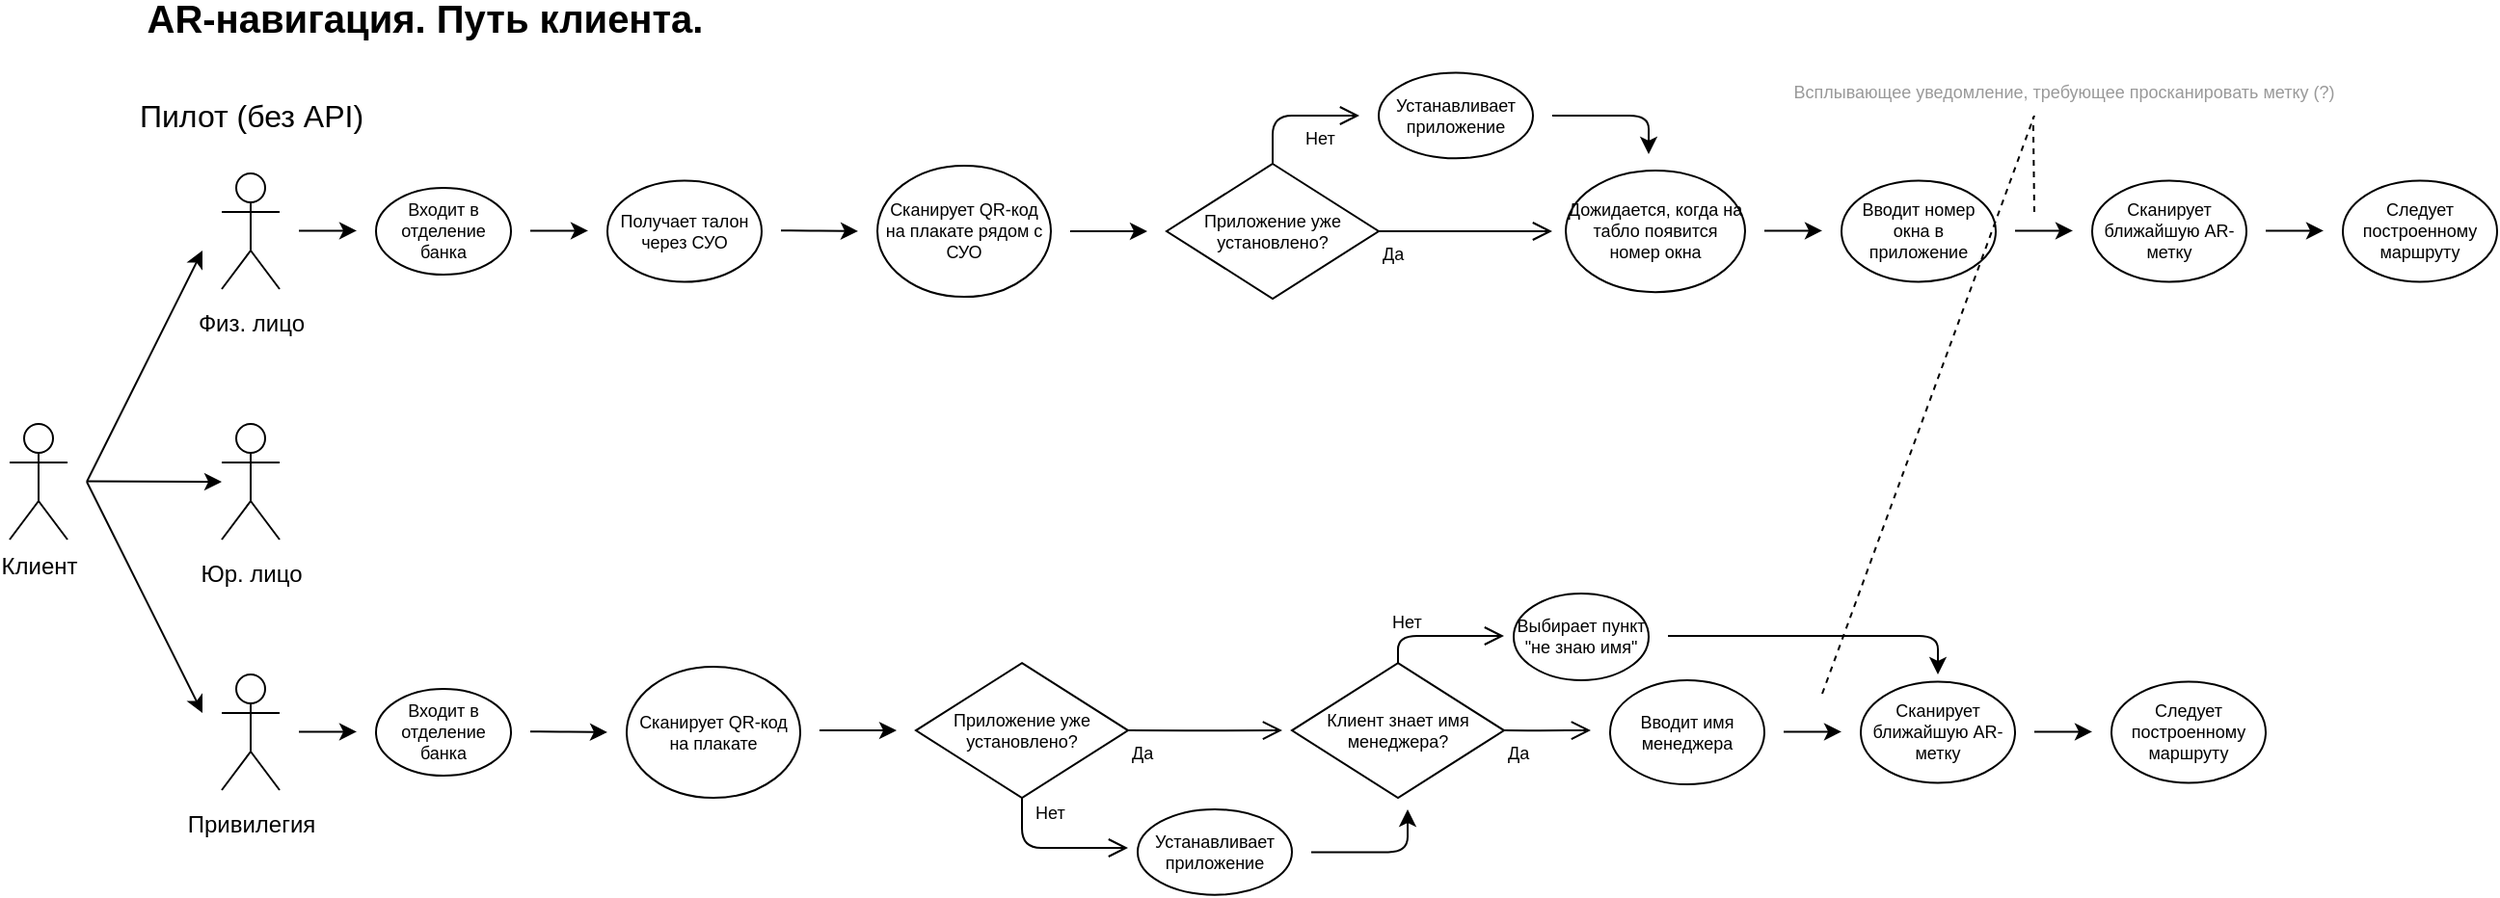 <mxfile version="13.8.5" type="github">
  <diagram id="Rl4V-yFyULAMdKKbUMDl" name="Page-1">
    <mxGraphModel dx="922" dy="585" grid="1" gridSize="10" guides="1" tooltips="1" connect="1" arrows="1" fold="1" page="1" pageScale="1" pageWidth="827" pageHeight="1169" math="0" shadow="0">
      <root>
        <mxCell id="0" />
        <mxCell id="1" parent="0" />
        <mxCell id="6beYRVkDOcadKEBixAy4-1" value="&lt;p class=&quot;MsoNormal&quot; style=&quot;margin: 0cm 0cm 8pt; line-height: 15.693px; font-size: 20px;&quot;&gt;&lt;span style=&quot;font-size: 20px;&quot;&gt;&lt;span lang=&quot;EN-US&quot; style=&quot;font-size: 20px; line-height: 17.12px;&quot;&gt;AR&lt;/span&gt;&lt;/span&gt;&lt;span style=&quot;font-size: 20px;&quot;&gt;&lt;span style=&quot;font-size: 20px; line-height: 17.12px;&quot;&gt;-навигация. Путь клиента.&lt;/span&gt;&lt;/span&gt;&lt;/p&gt;" style="text;html=1;align=center;verticalAlign=middle;resizable=0;points=[];autosize=1;fontFamily=Helvetica;fontStyle=1;fontSize=20;" vertex="1" parent="1">
          <mxGeometry x="80" y="50" width="310" height="30" as="geometry" />
        </mxCell>
        <mxCell id="6beYRVkDOcadKEBixAy4-2" value="Клиент" style="shape=umlActor;verticalLabelPosition=bottom;verticalAlign=top;html=1;outlineConnect=0;fontFamily=Helvetica;align=center;" vertex="1" parent="1">
          <mxGeometry x="20" y="270" width="30" height="60" as="geometry" />
        </mxCell>
        <mxCell id="6beYRVkDOcadKEBixAy4-3" value="Пилот (без API)" style="text;html=1;align=center;verticalAlign=middle;resizable=0;points=[];autosize=1;fontSize=16;fontFamily=Helvetica;" vertex="1" parent="1">
          <mxGeometry x="80" y="100" width="130" height="20" as="geometry" />
        </mxCell>
        <mxCell id="6beYRVkDOcadKEBixAy4-6" value="" style="endArrow=classic;html=1;fontFamily=Helvetica;fontSize=16;" edge="1" parent="1">
          <mxGeometry width="50" height="50" relative="1" as="geometry">
            <mxPoint x="60" y="300" as="sourcePoint" />
            <mxPoint x="120" y="180" as="targetPoint" />
          </mxGeometry>
        </mxCell>
        <mxCell id="6beYRVkDOcadKEBixAy4-7" value="" style="endArrow=classic;html=1;fontFamily=Helvetica;fontSize=16;" edge="1" parent="1">
          <mxGeometry width="50" height="50" relative="1" as="geometry">
            <mxPoint x="60" y="299.76" as="sourcePoint" />
            <mxPoint x="130" y="300" as="targetPoint" />
          </mxGeometry>
        </mxCell>
        <mxCell id="6beYRVkDOcadKEBixAy4-8" value="" style="endArrow=classic;html=1;fontFamily=Helvetica;fontSize=16;" edge="1" parent="1">
          <mxGeometry width="50" height="50" relative="1" as="geometry">
            <mxPoint x="60" y="300" as="sourcePoint" />
            <mxPoint x="120" y="420" as="targetPoint" />
          </mxGeometry>
        </mxCell>
        <mxCell id="6beYRVkDOcadKEBixAy4-9" value="&lt;font style=&quot;font-size: 12px&quot;&gt;Физ. лицо&lt;/font&gt;" style="shape=umlActor;verticalLabelPosition=bottom;verticalAlign=top;html=1;outlineConnect=0;fontFamily=Helvetica;fontSize=16;align=center;" vertex="1" parent="1">
          <mxGeometry x="130" y="140" width="30" height="60" as="geometry" />
        </mxCell>
        <mxCell id="6beYRVkDOcadKEBixAy4-10" value="&lt;font style=&quot;font-size: 12px&quot;&gt;Юр. лицо&lt;/font&gt;" style="shape=umlActor;verticalLabelPosition=bottom;verticalAlign=top;html=1;outlineConnect=0;fontFamily=Helvetica;fontSize=16;align=center;" vertex="1" parent="1">
          <mxGeometry x="130" y="270" width="30" height="60" as="geometry" />
        </mxCell>
        <mxCell id="6beYRVkDOcadKEBixAy4-11" value="&lt;font style=&quot;font-size: 12px&quot;&gt;Привилегия&lt;/font&gt;" style="shape=umlActor;verticalLabelPosition=bottom;verticalAlign=top;html=1;outlineConnect=0;fontFamily=Helvetica;fontSize=16;align=center;" vertex="1" parent="1">
          <mxGeometry x="130" y="400" width="30" height="60" as="geometry" />
        </mxCell>
        <mxCell id="6beYRVkDOcadKEBixAy4-12" value="" style="endArrow=classic;html=1;fontFamily=Helvetica;fontSize=16;" edge="1" parent="1">
          <mxGeometry width="50" height="50" relative="1" as="geometry">
            <mxPoint x="170" y="169.71" as="sourcePoint" />
            <mxPoint x="200" y="169.71" as="targetPoint" />
            <Array as="points">
              <mxPoint x="180" y="169.71" />
            </Array>
          </mxGeometry>
        </mxCell>
        <mxCell id="6beYRVkDOcadKEBixAy4-17" value="Входит в отделение банка" style="ellipse;fontFamily=Helvetica;fontSize=9;align=center;verticalAlign=middle;horizontal=1;spacing=2;whiteSpace=wrap;html=1;" vertex="1" parent="1">
          <mxGeometry x="210" y="147.5" width="70" height="45" as="geometry" />
        </mxCell>
        <mxCell id="6beYRVkDOcadKEBixAy4-24" value="" style="endArrow=classic;html=1;fontFamily=Helvetica;fontSize=16;" edge="1" parent="1">
          <mxGeometry width="50" height="50" relative="1" as="geometry">
            <mxPoint x="170" y="429.71" as="sourcePoint" />
            <mxPoint x="200" y="429.71" as="targetPoint" />
            <Array as="points">
              <mxPoint x="180" y="429.71" />
            </Array>
          </mxGeometry>
        </mxCell>
        <mxCell id="6beYRVkDOcadKEBixAy4-25" value="Входит в отделение банка" style="ellipse;fontFamily=Helvetica;fontSize=9;align=center;verticalAlign=middle;horizontal=1;spacing=2;whiteSpace=wrap;html=1;" vertex="1" parent="1">
          <mxGeometry x="210" y="407.5" width="70" height="45" as="geometry" />
        </mxCell>
        <mxCell id="6beYRVkDOcadKEBixAy4-32" value="" style="endArrow=classic;html=1;fontFamily=Helvetica;fontSize=16;" edge="1" parent="1">
          <mxGeometry width="50" height="50" relative="1" as="geometry">
            <mxPoint x="290" y="169.71" as="sourcePoint" />
            <mxPoint x="320" y="169.71" as="targetPoint" />
            <Array as="points">
              <mxPoint x="300" y="169.71" />
            </Array>
          </mxGeometry>
        </mxCell>
        <mxCell id="6beYRVkDOcadKEBixAy4-33" value="Получает талон через СУО" style="ellipse;fontFamily=Helvetica;fontSize=9;align=center;verticalAlign=middle;horizontal=1;spacing=2;whiteSpace=wrap;html=1;" vertex="1" parent="1">
          <mxGeometry x="330" y="143.75" width="80" height="52.5" as="geometry" />
        </mxCell>
        <mxCell id="6beYRVkDOcadKEBixAy4-34" value="" style="endArrow=classic;html=1;fontFamily=Helvetica;fontSize=16;" edge="1" parent="1">
          <mxGeometry width="50" height="50" relative="1" as="geometry">
            <mxPoint x="420" y="169.58" as="sourcePoint" />
            <mxPoint x="460" y="170" as="targetPoint" />
            <Array as="points">
              <mxPoint x="430" y="169.58" />
            </Array>
          </mxGeometry>
        </mxCell>
        <mxCell id="6beYRVkDOcadKEBixAy4-35" value="Сканирует QR-код на плакате рядом с СУО" style="ellipse;fontFamily=Helvetica;fontSize=9;align=center;verticalAlign=middle;horizontal=1;spacing=2;whiteSpace=wrap;html=1;" vertex="1" parent="1">
          <mxGeometry x="470" y="135.94" width="90" height="68.12" as="geometry" />
        </mxCell>
        <mxCell id="6beYRVkDOcadKEBixAy4-46" value="Приложение уже установлено?" style="rhombus;whiteSpace=wrap;html=1;fontFamily=Helvetica;fontSize=9;align=center;fillColor=none;" vertex="1" parent="1">
          <mxGeometry x="620" y="135" width="110" height="70" as="geometry" />
        </mxCell>
        <mxCell id="6beYRVkDOcadKEBixAy4-47" value="Нет" style="edgeStyle=orthogonalEdgeStyle;html=1;align=left;verticalAlign=bottom;endArrow=open;endSize=8;fontFamily=Helvetica;fontSize=9;exitX=0.5;exitY=0;exitDx=0;exitDy=0;" edge="1" source="6beYRVkDOcadKEBixAy4-46" parent="1">
          <mxGeometry x="0.143" y="-20" relative="1" as="geometry">
            <mxPoint x="720" y="110" as="targetPoint" />
            <Array as="points">
              <mxPoint x="675" y="110" />
            </Array>
            <mxPoint as="offset" />
          </mxGeometry>
        </mxCell>
        <mxCell id="6beYRVkDOcadKEBixAy4-48" value="Да" style="edgeStyle=orthogonalEdgeStyle;html=1;align=left;verticalAlign=top;endArrow=open;endSize=8;fontFamily=Helvetica;fontSize=9;exitX=1;exitY=0.5;exitDx=0;exitDy=0;" edge="1" source="6beYRVkDOcadKEBixAy4-46" parent="1">
          <mxGeometry x="-1" relative="1" as="geometry">
            <mxPoint x="820" y="170" as="targetPoint" />
            <mxPoint x="750" y="170" as="sourcePoint" />
          </mxGeometry>
        </mxCell>
        <mxCell id="6beYRVkDOcadKEBixAy4-49" value="" style="endArrow=classic;html=1;fontFamily=Helvetica;fontSize=9;" edge="1" parent="1">
          <mxGeometry width="50" height="50" relative="1" as="geometry">
            <mxPoint x="570" y="170" as="sourcePoint" />
            <mxPoint x="610" y="170" as="targetPoint" />
          </mxGeometry>
        </mxCell>
        <mxCell id="6beYRVkDOcadKEBixAy4-50" value="Устанавливает приложение" style="ellipse;fontFamily=Helvetica;fontSize=9;align=center;verticalAlign=middle;horizontal=1;spacing=2;whiteSpace=wrap;html=1;" vertex="1" parent="1">
          <mxGeometry x="730" y="87.81" width="80" height="44.37" as="geometry" />
        </mxCell>
        <mxCell id="6beYRVkDOcadKEBixAy4-52" value="" style="endArrow=classic;html=1;strokeColor=#000000;fontFamily=Helvetica;fontSize=9;" edge="1" parent="1">
          <mxGeometry width="50" height="50" relative="1" as="geometry">
            <mxPoint x="820" y="110" as="sourcePoint" />
            <mxPoint x="870" y="130" as="targetPoint" />
            <Array as="points">
              <mxPoint x="870" y="110" />
            </Array>
          </mxGeometry>
        </mxCell>
        <mxCell id="6beYRVkDOcadKEBixAy4-53" value="Дожидается, когда на табло появится номер окна" style="ellipse;fontFamily=Helvetica;fontSize=9;align=center;verticalAlign=middle;horizontal=1;spacing=2;whiteSpace=wrap;html=1;" vertex="1" parent="1">
          <mxGeometry x="827" y="138.44" width="93" height="63.13" as="geometry" />
        </mxCell>
        <mxCell id="6beYRVkDOcadKEBixAy4-54" value="" style="endArrow=classic;html=1;fontFamily=Helvetica;fontSize=16;" edge="1" parent="1">
          <mxGeometry width="50" height="50" relative="1" as="geometry">
            <mxPoint x="930" y="169.71" as="sourcePoint" />
            <mxPoint x="960" y="169.71" as="targetPoint" />
            <Array as="points">
              <mxPoint x="940" y="169.71" />
            </Array>
          </mxGeometry>
        </mxCell>
        <mxCell id="6beYRVkDOcadKEBixAy4-55" value="Вводит номер окна в приложение" style="ellipse;fontFamily=Helvetica;fontSize=9;align=center;verticalAlign=middle;horizontal=1;spacing=2;whiteSpace=wrap;html=1;" vertex="1" parent="1">
          <mxGeometry x="970" y="143.75" width="80" height="52.5" as="geometry" />
        </mxCell>
        <mxCell id="6beYRVkDOcadKEBixAy4-56" value="" style="endArrow=classic;html=1;fontFamily=Helvetica;fontSize=16;" edge="1" parent="1">
          <mxGeometry width="50" height="50" relative="1" as="geometry">
            <mxPoint x="1060" y="169.71" as="sourcePoint" />
            <mxPoint x="1090" y="169.71" as="targetPoint" />
            <Array as="points">
              <mxPoint x="1070" y="169.71" />
            </Array>
          </mxGeometry>
        </mxCell>
        <mxCell id="6beYRVkDOcadKEBixAy4-57" value="Сканирует ближайшую AR-метку" style="ellipse;fontFamily=Helvetica;fontSize=9;align=center;verticalAlign=middle;horizontal=1;spacing=2;whiteSpace=wrap;html=1;" vertex="1" parent="1">
          <mxGeometry x="1100" y="143.75" width="80" height="52.5" as="geometry" />
        </mxCell>
        <mxCell id="6beYRVkDOcadKEBixAy4-58" value="Всплывающее уведомление, требующее просканировать метку (?)" style="text;html=1;align=center;verticalAlign=middle;resizable=0;points=[];autosize=1;fontSize=9;fontFamily=Helvetica;fontColor=#999999;" vertex="1" parent="1">
          <mxGeometry x="935" y="87.81" width="300" height="20" as="geometry" />
        </mxCell>
        <mxCell id="6beYRVkDOcadKEBixAy4-62" value="" style="endArrow=none;dashed=1;html=1;labelBackgroundColor=none;strokeColor=#000000;fontFamily=Helvetica;fontSize=9;fontColor=#999999;entryX=0.448;entryY=1.138;entryDx=0;entryDy=0;entryPerimeter=0;" edge="1" parent="1" target="6beYRVkDOcadKEBixAy4-58">
          <mxGeometry width="50" height="50" relative="1" as="geometry">
            <mxPoint x="1070" y="160" as="sourcePoint" />
            <mxPoint x="1140" y="220" as="targetPoint" />
          </mxGeometry>
        </mxCell>
        <mxCell id="6beYRVkDOcadKEBixAy4-63" value="" style="endArrow=classic;html=1;fontFamily=Helvetica;fontSize=16;" edge="1" parent="1">
          <mxGeometry width="50" height="50" relative="1" as="geometry">
            <mxPoint x="1190" y="169.71" as="sourcePoint" />
            <mxPoint x="1220" y="169.71" as="targetPoint" />
            <Array as="points">
              <mxPoint x="1200" y="169.71" />
            </Array>
          </mxGeometry>
        </mxCell>
        <mxCell id="6beYRVkDOcadKEBixAy4-64" value="Следует построенному маршруту" style="ellipse;fontFamily=Helvetica;fontSize=9;align=center;verticalAlign=middle;horizontal=1;spacing=2;whiteSpace=wrap;html=1;" vertex="1" parent="1">
          <mxGeometry x="1230" y="143.75" width="80" height="52.5" as="geometry" />
        </mxCell>
        <mxCell id="6beYRVkDOcadKEBixAy4-65" value="" style="endArrow=classic;html=1;fontFamily=Helvetica;fontSize=16;" edge="1" parent="1">
          <mxGeometry width="50" height="50" relative="1" as="geometry">
            <mxPoint x="290" y="429.58" as="sourcePoint" />
            <mxPoint x="330" y="430" as="targetPoint" />
            <Array as="points">
              <mxPoint x="300" y="429.58" />
            </Array>
          </mxGeometry>
        </mxCell>
        <mxCell id="6beYRVkDOcadKEBixAy4-66" value="Сканирует QR-код на плакате" style="ellipse;fontFamily=Helvetica;fontSize=9;align=center;verticalAlign=middle;horizontal=1;spacing=2;whiteSpace=wrap;html=1;" vertex="1" parent="1">
          <mxGeometry x="340" y="395.94" width="90" height="68.12" as="geometry" />
        </mxCell>
        <mxCell id="6beYRVkDOcadKEBixAy4-73" value="Приложение уже установлено?" style="rhombus;whiteSpace=wrap;html=1;fontFamily=Helvetica;fontSize=9;align=center;fillColor=none;" vertex="1" parent="1">
          <mxGeometry x="490" y="394.06" width="110" height="70" as="geometry" />
        </mxCell>
        <mxCell id="6beYRVkDOcadKEBixAy4-74" value="Нет" style="edgeStyle=orthogonalEdgeStyle;html=1;align=left;verticalAlign=bottom;endArrow=open;endSize=8;fontFamily=Helvetica;fontSize=9;exitX=0.5;exitY=1;exitDx=0;exitDy=0;" edge="1" parent="1" source="6beYRVkDOcadKEBixAy4-73">
          <mxGeometry x="-0.606" y="5" relative="1" as="geometry">
            <mxPoint x="600" y="490" as="targetPoint" />
            <Array as="points">
              <mxPoint x="545" y="490" />
              <mxPoint x="600" y="490" />
            </Array>
            <mxPoint as="offset" />
          </mxGeometry>
        </mxCell>
        <mxCell id="6beYRVkDOcadKEBixAy4-75" value="Да" style="edgeStyle=orthogonalEdgeStyle;html=1;align=left;verticalAlign=top;endArrow=open;endSize=8;fontFamily=Helvetica;fontSize=9;exitX=1;exitY=0.5;exitDx=0;exitDy=0;" edge="1" parent="1" source="6beYRVkDOcadKEBixAy4-73">
          <mxGeometry x="-1" relative="1" as="geometry">
            <mxPoint x="680" y="429" as="targetPoint" />
            <mxPoint x="620" y="429.06" as="sourcePoint" />
          </mxGeometry>
        </mxCell>
        <mxCell id="6beYRVkDOcadKEBixAy4-76" value="" style="endArrow=classic;html=1;fontFamily=Helvetica;fontSize=9;" edge="1" parent="1">
          <mxGeometry width="50" height="50" relative="1" as="geometry">
            <mxPoint x="440" y="429.06" as="sourcePoint" />
            <mxPoint x="480" y="429.06" as="targetPoint" />
          </mxGeometry>
        </mxCell>
        <mxCell id="6beYRVkDOcadKEBixAy4-80" value="Устанавливает приложение" style="ellipse;fontFamily=Helvetica;fontSize=9;align=center;verticalAlign=middle;horizontal=1;spacing=2;whiteSpace=wrap;html=1;" vertex="1" parent="1">
          <mxGeometry x="605" y="470" width="80" height="44.37" as="geometry" />
        </mxCell>
        <mxCell id="6beYRVkDOcadKEBixAy4-81" value="" style="endArrow=classic;html=1;strokeColor=#000000;fontFamily=Helvetica;fontSize=9;" edge="1" parent="1">
          <mxGeometry width="50" height="50" relative="1" as="geometry">
            <mxPoint x="695.0" y="492.19" as="sourcePoint" />
            <mxPoint x="745" y="470" as="targetPoint" />
            <Array as="points">
              <mxPoint x="745" y="492.19" />
            </Array>
          </mxGeometry>
        </mxCell>
        <mxCell id="6beYRVkDOcadKEBixAy4-84" value="Клиент знает имя менеджера?" style="rhombus;whiteSpace=wrap;html=1;fontFamily=Helvetica;fontSize=9;align=center;fillColor=none;" vertex="1" parent="1">
          <mxGeometry x="685" y="394.06" width="110" height="70" as="geometry" />
        </mxCell>
        <mxCell id="6beYRVkDOcadKEBixAy4-85" value="Нет" style="edgeStyle=orthogonalEdgeStyle;html=1;align=left;verticalAlign=bottom;endArrow=open;endSize=8;fontFamily=Helvetica;fontSize=9;exitX=0.5;exitY=0;exitDx=0;exitDy=0;" edge="1" parent="1" source="6beYRVkDOcadKEBixAy4-84">
          <mxGeometry x="-0.606" y="5" relative="1" as="geometry">
            <mxPoint x="795" y="380" as="targetPoint" />
            <Array as="points">
              <mxPoint x="740" y="380" />
              <mxPoint x="795" y="380" />
            </Array>
            <mxPoint as="offset" />
          </mxGeometry>
        </mxCell>
        <mxCell id="6beYRVkDOcadKEBixAy4-86" value="Да" style="edgeStyle=orthogonalEdgeStyle;html=1;align=left;verticalAlign=top;endArrow=open;endSize=8;fontFamily=Helvetica;fontSize=9;exitX=1;exitY=0.5;exitDx=0;exitDy=0;" edge="1" parent="1" source="6beYRVkDOcadKEBixAy4-84">
          <mxGeometry x="-1" relative="1" as="geometry">
            <mxPoint x="840" y="429" as="targetPoint" />
            <mxPoint x="815" y="429.06" as="sourcePoint" />
          </mxGeometry>
        </mxCell>
        <mxCell id="6beYRVkDOcadKEBixAy4-87" value="Вводит имя менеджера" style="ellipse;fontFamily=Helvetica;fontSize=9;align=center;verticalAlign=middle;horizontal=1;spacing=2;whiteSpace=wrap;html=1;" vertex="1" parent="1">
          <mxGeometry x="850" y="402.97" width="80" height="54.06" as="geometry" />
        </mxCell>
        <mxCell id="6beYRVkDOcadKEBixAy4-88" value="Выбирает пункт &quot;не знаю имя&quot;" style="ellipse;fontFamily=Helvetica;fontSize=9;align=center;verticalAlign=middle;horizontal=1;spacing=2;whiteSpace=wrap;html=1;" vertex="1" parent="1">
          <mxGeometry x="800" y="357.97" width="70" height="45" as="geometry" />
        </mxCell>
        <mxCell id="6beYRVkDOcadKEBixAy4-90" value="" style="endArrow=classic;html=1;fontFamily=Helvetica;fontSize=16;" edge="1" parent="1">
          <mxGeometry width="50" height="50" relative="1" as="geometry">
            <mxPoint x="940.0" y="429.71" as="sourcePoint" />
            <mxPoint x="970.0" y="429.71" as="targetPoint" />
            <Array as="points">
              <mxPoint x="950" y="429.71" />
            </Array>
          </mxGeometry>
        </mxCell>
        <mxCell id="6beYRVkDOcadKEBixAy4-91" value="Сканирует ближайшую AR-метку" style="ellipse;fontFamily=Helvetica;fontSize=9;align=center;verticalAlign=middle;horizontal=1;spacing=2;whiteSpace=wrap;html=1;" vertex="1" parent="1">
          <mxGeometry x="980" y="403.75" width="80" height="52.5" as="geometry" />
        </mxCell>
        <mxCell id="6beYRVkDOcadKEBixAy4-92" value="" style="endArrow=classic;html=1;fontFamily=Helvetica;fontSize=16;" edge="1" parent="1">
          <mxGeometry width="50" height="50" relative="1" as="geometry">
            <mxPoint x="1070" y="429.71" as="sourcePoint" />
            <mxPoint x="1100" y="429.71" as="targetPoint" />
            <Array as="points">
              <mxPoint x="1080" y="429.71" />
            </Array>
          </mxGeometry>
        </mxCell>
        <mxCell id="6beYRVkDOcadKEBixAy4-93" value="Следует построенному маршруту" style="ellipse;fontFamily=Helvetica;fontSize=9;align=center;verticalAlign=middle;horizontal=1;spacing=2;whiteSpace=wrap;html=1;" vertex="1" parent="1">
          <mxGeometry x="1110" y="403.75" width="80" height="52.5" as="geometry" />
        </mxCell>
        <mxCell id="6beYRVkDOcadKEBixAy4-94" value="" style="endArrow=none;dashed=1;html=1;labelBackgroundColor=none;strokeColor=#000000;fontFamily=Helvetica;fontSize=9;fontColor=#999999;" edge="1" parent="1">
          <mxGeometry width="50" height="50" relative="1" as="geometry">
            <mxPoint x="960" y="410" as="sourcePoint" />
            <mxPoint x="1070" y="110" as="targetPoint" />
          </mxGeometry>
        </mxCell>
        <mxCell id="6beYRVkDOcadKEBixAy4-95" value="" style="endArrow=classic;html=1;labelBackgroundColor=none;strokeColor=#000000;fontFamily=Helvetica;fontSize=9;fontColor=#999999;" edge="1" parent="1">
          <mxGeometry width="50" height="50" relative="1" as="geometry">
            <mxPoint x="880" y="380" as="sourcePoint" />
            <mxPoint x="1020" y="400" as="targetPoint" />
            <Array as="points">
              <mxPoint x="1020" y="380" />
            </Array>
          </mxGeometry>
        </mxCell>
      </root>
    </mxGraphModel>
  </diagram>
</mxfile>
